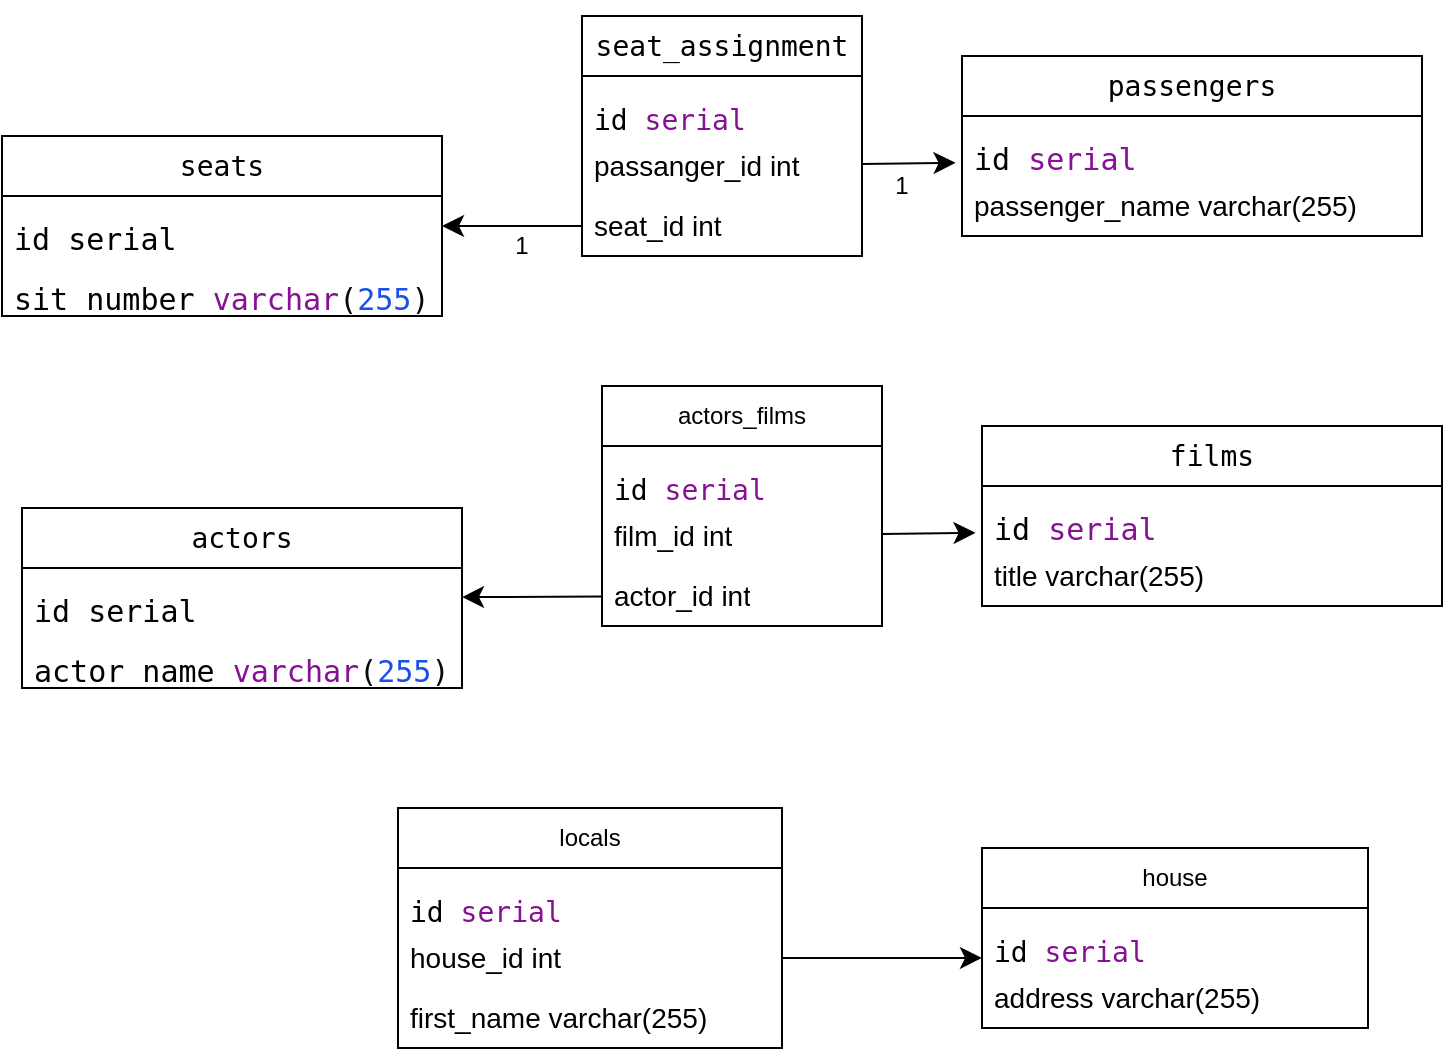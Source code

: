<mxfile version="27.0.4">
  <diagram name="Страница — 1" id="3yHC4iGI08JyDzR_2LPI">
    <mxGraphModel dx="752" dy="481" grid="1" gridSize="10" guides="1" tooltips="1" connect="1" arrows="1" fold="1" page="1" pageScale="1" pageWidth="827" pageHeight="1169" math="0" shadow="0">
      <root>
        <mxCell id="0" />
        <mxCell id="1" parent="0" />
        <mxCell id="maoCyfYHdOh4Vy2g6gIN-1" value="&lt;div style=&quot;background-color: rgb(255, 255, 255); color: rgb(8, 8, 8);&quot;&gt;&lt;pre style=&quot;font-family:&#39;JetBrains Mono&#39;,monospace;font-size:10.5pt;&quot;&gt;&lt;span style=&quot;color: rgb(0, 0, 0);&quot;&gt;passengers&lt;/span&gt;&lt;/pre&gt;&lt;/div&gt;" style="swimlane;fontStyle=0;childLayout=stackLayout;horizontal=1;startSize=30;horizontalStack=0;resizeParent=1;resizeParentMax=0;resizeLast=0;collapsible=1;marginBottom=0;whiteSpace=wrap;html=1;" vertex="1" parent="1">
          <mxGeometry x="530" y="64" width="230" height="90" as="geometry" />
        </mxCell>
        <mxCell id="maoCyfYHdOh4Vy2g6gIN-2" value="&lt;div style=&quot;background-color: rgb(255, 255, 255); color: rgb(8, 8, 8);&quot;&gt;&lt;pre style=&quot;&quot;&gt;&lt;font style=&quot;font-size: 15px; line-height: 100%;&quot;&gt;&lt;span style=&quot;color: rgb(0, 0, 0);&quot;&gt;id &lt;/span&gt;&lt;span style=&quot;color: rgb(135, 16, 148);&quot;&gt;serial&lt;/span&gt;&lt;/font&gt;&lt;/pre&gt;&lt;/div&gt;" style="text;strokeColor=none;fillColor=none;align=left;verticalAlign=middle;spacingLeft=4;spacingRight=4;overflow=hidden;points=[[0,0.5],[1,0.5]];portConstraint=eastwest;rotatable=0;whiteSpace=wrap;html=1;" vertex="1" parent="maoCyfYHdOh4Vy2g6gIN-1">
          <mxGeometry y="30" width="230" height="30" as="geometry" />
        </mxCell>
        <mxCell id="maoCyfYHdOh4Vy2g6gIN-3" value="&lt;font style=&quot;font-size: 14px;&quot;&gt;passenger_name varchar(255)&lt;/font&gt;" style="text;strokeColor=none;fillColor=none;align=left;verticalAlign=middle;spacingLeft=4;spacingRight=4;overflow=hidden;points=[[0,0.5],[1,0.5]];portConstraint=eastwest;rotatable=0;whiteSpace=wrap;html=1;" vertex="1" parent="maoCyfYHdOh4Vy2g6gIN-1">
          <mxGeometry y="60" width="230" height="30" as="geometry" />
        </mxCell>
        <mxCell id="maoCyfYHdOh4Vy2g6gIN-5" value="&lt;div style=&quot;background-color: rgb(255, 255, 255); color: rgb(8, 8, 8);&quot;&gt;&lt;pre style=&quot;font-family:&#39;JetBrains Mono&#39;,monospace;font-size:10.5pt;&quot;&gt;&lt;span style=&quot;color: rgb(0, 0, 0);&quot;&gt;seats&lt;/span&gt;&lt;/pre&gt;&lt;/div&gt;" style="swimlane;fontStyle=0;childLayout=stackLayout;horizontal=1;startSize=30;horizontalStack=0;resizeParent=1;resizeParentMax=0;resizeLast=0;collapsible=1;marginBottom=0;whiteSpace=wrap;html=1;" vertex="1" parent="1">
          <mxGeometry x="50" y="104" width="220" height="90" as="geometry" />
        </mxCell>
        <mxCell id="maoCyfYHdOh4Vy2g6gIN-6" value="&lt;div style=&quot;background-color: rgb(255, 255, 255); color: rgb(8, 8, 8);&quot;&gt;&lt;pre style=&quot;&quot;&gt;&lt;span style=&quot;color: rgb(0, 0, 0);&quot;&gt;&lt;font style=&quot;font-size: 15px; line-height: 100%;&quot;&gt;id serial&lt;/font&gt;&lt;/span&gt;&lt;/pre&gt;&lt;/div&gt;" style="text;strokeColor=none;fillColor=none;align=left;verticalAlign=middle;spacingLeft=4;spacingRight=4;overflow=hidden;points=[[0,0.5],[1,0.5]];portConstraint=eastwest;rotatable=0;whiteSpace=wrap;html=1;" vertex="1" parent="maoCyfYHdOh4Vy2g6gIN-5">
          <mxGeometry y="30" width="220" height="30" as="geometry" />
        </mxCell>
        <mxCell id="maoCyfYHdOh4Vy2g6gIN-7" value="&lt;div style=&quot;background-color: rgb(255, 255, 255); color: rgb(8, 8, 8);&quot;&gt;&lt;pre style=&quot;&quot;&gt;&lt;font style=&quot;font-size: 15px; line-height: 100%;&quot;&gt;&lt;span style=&quot;color: rgb(0, 0, 0);&quot;&gt;sit_number &lt;/span&gt;&lt;span style=&quot;color: rgb(135, 16, 148);&quot;&gt;varchar&lt;/span&gt;(&lt;span style=&quot;color: rgb(23, 80, 235);&quot;&gt;255&lt;/span&gt;)&lt;/font&gt;&lt;/pre&gt;&lt;/div&gt;" style="text;strokeColor=none;fillColor=none;align=left;verticalAlign=middle;spacingLeft=4;spacingRight=4;overflow=hidden;points=[[0,0.5],[1,0.5]];portConstraint=eastwest;rotatable=0;whiteSpace=wrap;html=1;" vertex="1" parent="maoCyfYHdOh4Vy2g6gIN-5">
          <mxGeometry y="60" width="220" height="30" as="geometry" />
        </mxCell>
        <mxCell id="maoCyfYHdOh4Vy2g6gIN-9" value="&lt;div style=&quot;background-color: rgb(255, 255, 255); color: rgb(8, 8, 8);&quot;&gt;&lt;pre style=&quot;font-family:&#39;JetBrains Mono&#39;,monospace;font-size:10.5pt;&quot;&gt;&lt;span style=&quot;color: rgb(0, 0, 0);&quot;&gt;seat_assignment&lt;/span&gt;&lt;/pre&gt;&lt;/div&gt;" style="swimlane;fontStyle=0;childLayout=stackLayout;horizontal=1;startSize=30;horizontalStack=0;resizeParent=1;resizeParentMax=0;resizeLast=0;collapsible=1;marginBottom=0;whiteSpace=wrap;html=1;" vertex="1" parent="1">
          <mxGeometry x="340" y="44" width="140" height="120" as="geometry" />
        </mxCell>
        <mxCell id="maoCyfYHdOh4Vy2g6gIN-10" value="&lt;div style=&quot;background-color: rgb(255, 255, 255); color: rgb(8, 8, 8);&quot;&gt;&lt;pre style=&quot;margin-bottom: 0px; padding-bottom: 0px; line-height: 0%;&quot;&gt;&lt;font style=&quot;font-size: 14px; line-height: 100%;&quot;&gt;&lt;span style=&quot;color: rgb(0, 0, 0);&quot;&gt;id &lt;/span&gt;&lt;span style=&quot;color: rgb(135, 16, 148);&quot;&gt;serial&lt;/span&gt;&lt;/font&gt;&lt;/pre&gt;&lt;/div&gt;" style="text;strokeColor=none;fillColor=none;align=left;verticalAlign=middle;spacingLeft=4;spacingRight=4;overflow=hidden;points=[[0,0.5],[1,0.5]];portConstraint=eastwest;rotatable=0;whiteSpace=wrap;html=1;" vertex="1" parent="maoCyfYHdOh4Vy2g6gIN-9">
          <mxGeometry y="30" width="140" height="30" as="geometry" />
        </mxCell>
        <mxCell id="maoCyfYHdOh4Vy2g6gIN-11" value="&lt;font style=&quot;font-size: 14px;&quot;&gt;passanger_id int&lt;/font&gt;" style="text;strokeColor=none;fillColor=none;align=left;verticalAlign=middle;spacingLeft=4;spacingRight=4;overflow=hidden;points=[[0,0.5],[1,0.5]];portConstraint=eastwest;rotatable=0;whiteSpace=wrap;html=1;" vertex="1" parent="maoCyfYHdOh4Vy2g6gIN-9">
          <mxGeometry y="60" width="140" height="30" as="geometry" />
        </mxCell>
        <mxCell id="maoCyfYHdOh4Vy2g6gIN-12" value="&lt;font style=&quot;font-size: 14px;&quot;&gt;seat_id int&lt;/font&gt;" style="text;strokeColor=none;fillColor=none;align=left;verticalAlign=middle;spacingLeft=4;spacingRight=4;overflow=hidden;points=[[0,0.5],[1,0.5]];portConstraint=eastwest;rotatable=0;whiteSpace=wrap;html=1;" vertex="1" parent="maoCyfYHdOh4Vy2g6gIN-9">
          <mxGeometry y="90" width="140" height="30" as="geometry" />
        </mxCell>
        <mxCell id="maoCyfYHdOh4Vy2g6gIN-17" style="edgeStyle=none;curved=1;rounded=0;orthogonalLoop=1;jettySize=auto;html=1;fontSize=12;startSize=8;endSize=8;" edge="1" parent="1" source="maoCyfYHdOh4Vy2g6gIN-12" target="maoCyfYHdOh4Vy2g6gIN-6">
          <mxGeometry relative="1" as="geometry" />
        </mxCell>
        <mxCell id="maoCyfYHdOh4Vy2g6gIN-18" value="" style="edgeStyle=none;curved=1;rounded=0;orthogonalLoop=1;jettySize=auto;html=1;fontSize=12;startSize=8;endSize=8;entryX=-0.014;entryY=0.78;entryDx=0;entryDy=0;entryPerimeter=0;" edge="1" parent="1" source="maoCyfYHdOh4Vy2g6gIN-11" target="maoCyfYHdOh4Vy2g6gIN-2">
          <mxGeometry relative="1" as="geometry" />
        </mxCell>
        <mxCell id="maoCyfYHdOh4Vy2g6gIN-19" value="1" style="text;html=1;align=center;verticalAlign=middle;whiteSpace=wrap;rounded=0;" vertex="1" parent="1">
          <mxGeometry x="280" y="144" width="60" height="30" as="geometry" />
        </mxCell>
        <mxCell id="maoCyfYHdOh4Vy2g6gIN-20" value="1" style="text;html=1;align=center;verticalAlign=middle;whiteSpace=wrap;rounded=0;" vertex="1" parent="1">
          <mxGeometry x="470" y="114" width="60" height="30" as="geometry" />
        </mxCell>
        <mxCell id="WSIZaRD62iFVtx7SDe12-1" value="&lt;div style=&quot;background-color: rgb(255, 255, 255); color: rgb(8, 8, 8);&quot;&gt;&lt;pre style=&quot;font-family:&#39;JetBrains Mono&#39;,monospace;font-size:10.5pt;&quot;&gt;&lt;span style=&quot;color: rgb(0, 0, 0);&quot;&gt;films&lt;/span&gt;&lt;/pre&gt;&lt;/div&gt;" style="swimlane;fontStyle=0;childLayout=stackLayout;horizontal=1;startSize=30;horizontalStack=0;resizeParent=1;resizeParentMax=0;resizeLast=0;collapsible=1;marginBottom=0;whiteSpace=wrap;html=1;" vertex="1" parent="1">
          <mxGeometry x="540" y="249" width="230" height="90" as="geometry" />
        </mxCell>
        <mxCell id="WSIZaRD62iFVtx7SDe12-2" value="&lt;div style=&quot;background-color: rgb(255, 255, 255); color: rgb(8, 8, 8);&quot;&gt;&lt;pre style=&quot;&quot;&gt;&lt;font style=&quot;font-size: 15px; line-height: 100%;&quot;&gt;&lt;span style=&quot;color: rgb(0, 0, 0);&quot;&gt;id &lt;/span&gt;&lt;span style=&quot;color: rgb(135, 16, 148);&quot;&gt;serial&lt;/span&gt;&lt;/font&gt;&lt;/pre&gt;&lt;/div&gt;" style="text;strokeColor=none;fillColor=none;align=left;verticalAlign=middle;spacingLeft=4;spacingRight=4;overflow=hidden;points=[[0,0.5],[1,0.5]];portConstraint=eastwest;rotatable=0;whiteSpace=wrap;html=1;" vertex="1" parent="WSIZaRD62iFVtx7SDe12-1">
          <mxGeometry y="30" width="230" height="30" as="geometry" />
        </mxCell>
        <mxCell id="WSIZaRD62iFVtx7SDe12-3" value="&lt;font style=&quot;font-size: 14px;&quot;&gt;title varchar(255)&lt;/font&gt;" style="text;strokeColor=none;fillColor=none;align=left;verticalAlign=middle;spacingLeft=4;spacingRight=4;overflow=hidden;points=[[0,0.5],[1,0.5]];portConstraint=eastwest;rotatable=0;whiteSpace=wrap;html=1;" vertex="1" parent="WSIZaRD62iFVtx7SDe12-1">
          <mxGeometry y="60" width="230" height="30" as="geometry" />
        </mxCell>
        <mxCell id="WSIZaRD62iFVtx7SDe12-4" value="&lt;div style=&quot;background-color: rgb(255, 255, 255); color: rgb(8, 8, 8);&quot;&gt;&lt;pre style=&quot;font-family:&#39;JetBrains Mono&#39;,monospace;font-size:10.5pt;&quot;&gt;&lt;span style=&quot;color: rgb(0, 0, 0);&quot;&gt;actors&lt;/span&gt;&lt;/pre&gt;&lt;/div&gt;" style="swimlane;fontStyle=0;childLayout=stackLayout;horizontal=1;startSize=30;horizontalStack=0;resizeParent=1;resizeParentMax=0;resizeLast=0;collapsible=1;marginBottom=0;whiteSpace=wrap;html=1;" vertex="1" parent="1">
          <mxGeometry x="60" y="290" width="220" height="90" as="geometry" />
        </mxCell>
        <mxCell id="WSIZaRD62iFVtx7SDe12-5" value="&lt;div style=&quot;background-color: rgb(255, 255, 255); color: rgb(8, 8, 8);&quot;&gt;&lt;pre style=&quot;&quot;&gt;&lt;span style=&quot;color: rgb(0, 0, 0);&quot;&gt;&lt;font style=&quot;font-size: 15px; line-height: 100%;&quot;&gt;id serial&lt;/font&gt;&lt;/span&gt;&lt;/pre&gt;&lt;/div&gt;" style="text;strokeColor=none;fillColor=none;align=left;verticalAlign=middle;spacingLeft=4;spacingRight=4;overflow=hidden;points=[[0,0.5],[1,0.5]];portConstraint=eastwest;rotatable=0;whiteSpace=wrap;html=1;" vertex="1" parent="WSIZaRD62iFVtx7SDe12-4">
          <mxGeometry y="30" width="220" height="30" as="geometry" />
        </mxCell>
        <mxCell id="WSIZaRD62iFVtx7SDe12-6" value="&lt;div style=&quot;background-color: rgb(255, 255, 255); color: rgb(8, 8, 8);&quot;&gt;&lt;pre style=&quot;&quot;&gt;&lt;font style=&quot;font-size: 15px; line-height: 100%;&quot;&gt;&lt;span style=&quot;color: rgb(0, 0, 0);&quot;&gt;actor_name &lt;/span&gt;&lt;span style=&quot;color: rgb(135, 16, 148);&quot;&gt;varchar&lt;/span&gt;(&lt;span style=&quot;color: rgb(23, 80, 235);&quot;&gt;255&lt;/span&gt;)&lt;/font&gt;&lt;/pre&gt;&lt;/div&gt;" style="text;strokeColor=none;fillColor=none;align=left;verticalAlign=middle;spacingLeft=4;spacingRight=4;overflow=hidden;points=[[0,0.5],[1,0.5]];portConstraint=eastwest;rotatable=0;whiteSpace=wrap;html=1;" vertex="1" parent="WSIZaRD62iFVtx7SDe12-4">
          <mxGeometry y="60" width="220" height="30" as="geometry" />
        </mxCell>
        <mxCell id="WSIZaRD62iFVtx7SDe12-7" value="actors_films" style="swimlane;fontStyle=0;childLayout=stackLayout;horizontal=1;startSize=30;horizontalStack=0;resizeParent=1;resizeParentMax=0;resizeLast=0;collapsible=1;marginBottom=0;whiteSpace=wrap;html=1;" vertex="1" parent="1">
          <mxGeometry x="350" y="229" width="140" height="120" as="geometry" />
        </mxCell>
        <mxCell id="WSIZaRD62iFVtx7SDe12-8" value="&lt;div style=&quot;background-color: rgb(255, 255, 255); color: rgb(8, 8, 8);&quot;&gt;&lt;pre style=&quot;margin-bottom: 0px; padding-bottom: 0px; line-height: 0%;&quot;&gt;&lt;font style=&quot;font-size: 14px; line-height: 100%;&quot;&gt;&lt;span style=&quot;color: rgb(0, 0, 0);&quot;&gt;id &lt;/span&gt;&lt;span style=&quot;color: rgb(135, 16, 148);&quot;&gt;serial&lt;/span&gt;&lt;/font&gt;&lt;/pre&gt;&lt;/div&gt;" style="text;strokeColor=none;fillColor=none;align=left;verticalAlign=middle;spacingLeft=4;spacingRight=4;overflow=hidden;points=[[0,0.5],[1,0.5]];portConstraint=eastwest;rotatable=0;whiteSpace=wrap;html=1;" vertex="1" parent="WSIZaRD62iFVtx7SDe12-7">
          <mxGeometry y="30" width="140" height="30" as="geometry" />
        </mxCell>
        <mxCell id="WSIZaRD62iFVtx7SDe12-9" value="&lt;font style=&quot;font-size: 14px;&quot;&gt;film_id int&lt;/font&gt;" style="text;strokeColor=none;fillColor=none;align=left;verticalAlign=middle;spacingLeft=4;spacingRight=4;overflow=hidden;points=[[0,0.5],[1,0.5]];portConstraint=eastwest;rotatable=0;whiteSpace=wrap;html=1;" vertex="1" parent="WSIZaRD62iFVtx7SDe12-7">
          <mxGeometry y="60" width="140" height="30" as="geometry" />
        </mxCell>
        <mxCell id="WSIZaRD62iFVtx7SDe12-10" value="&lt;font style=&quot;font-size: 14px;&quot;&gt;actor_id int&lt;/font&gt;" style="text;strokeColor=none;fillColor=none;align=left;verticalAlign=middle;spacingLeft=4;spacingRight=4;overflow=hidden;points=[[0,0.5],[1,0.5]];portConstraint=eastwest;rotatable=0;whiteSpace=wrap;html=1;" vertex="1" parent="WSIZaRD62iFVtx7SDe12-7">
          <mxGeometry y="90" width="140" height="30" as="geometry" />
        </mxCell>
        <mxCell id="WSIZaRD62iFVtx7SDe12-11" style="edgeStyle=none;curved=1;rounded=0;orthogonalLoop=1;jettySize=auto;html=1;fontSize=12;startSize=8;endSize=8;" edge="1" parent="1" source="WSIZaRD62iFVtx7SDe12-10" target="WSIZaRD62iFVtx7SDe12-5">
          <mxGeometry relative="1" as="geometry" />
        </mxCell>
        <mxCell id="WSIZaRD62iFVtx7SDe12-12" value="" style="edgeStyle=none;curved=1;rounded=0;orthogonalLoop=1;jettySize=auto;html=1;fontSize=12;startSize=8;endSize=8;entryX=-0.014;entryY=0.78;entryDx=0;entryDy=0;entryPerimeter=0;" edge="1" parent="1" source="WSIZaRD62iFVtx7SDe12-9" target="WSIZaRD62iFVtx7SDe12-2">
          <mxGeometry relative="1" as="geometry" />
        </mxCell>
        <mxCell id="WSIZaRD62iFVtx7SDe12-15" value="locals" style="swimlane;fontStyle=0;childLayout=stackLayout;horizontal=1;startSize=30;horizontalStack=0;resizeParent=1;resizeParentMax=0;resizeLast=0;collapsible=1;marginBottom=0;whiteSpace=wrap;html=1;" vertex="1" parent="1">
          <mxGeometry x="248" y="440" width="192" height="120" as="geometry" />
        </mxCell>
        <mxCell id="WSIZaRD62iFVtx7SDe12-16" value="&lt;div style=&quot;background-color: rgb(255, 255, 255); color: rgb(8, 8, 8);&quot;&gt;&lt;pre style=&quot;margin-bottom: 0px; padding-bottom: 0px; line-height: 0%;&quot;&gt;&lt;font style=&quot;font-size: 14px; line-height: 100%;&quot;&gt;&lt;span style=&quot;color: rgb(0, 0, 0);&quot;&gt;id &lt;/span&gt;&lt;span style=&quot;color: rgb(135, 16, 148);&quot;&gt;serial&lt;/span&gt;&lt;/font&gt;&lt;/pre&gt;&lt;/div&gt;" style="text;strokeColor=none;fillColor=none;align=left;verticalAlign=middle;spacingLeft=4;spacingRight=4;overflow=hidden;points=[[0,0.5],[1,0.5]];portConstraint=eastwest;rotatable=0;whiteSpace=wrap;html=1;" vertex="1" parent="WSIZaRD62iFVtx7SDe12-15">
          <mxGeometry y="30" width="192" height="30" as="geometry" />
        </mxCell>
        <mxCell id="WSIZaRD62iFVtx7SDe12-17" value="&lt;font style=&quot;font-size: 14px;&quot;&gt;house_id int&lt;/font&gt;" style="text;strokeColor=none;fillColor=none;align=left;verticalAlign=middle;spacingLeft=4;spacingRight=4;overflow=hidden;points=[[0,0.5],[1,0.5]];portConstraint=eastwest;rotatable=0;whiteSpace=wrap;html=1;" vertex="1" parent="WSIZaRD62iFVtx7SDe12-15">
          <mxGeometry y="60" width="192" height="30" as="geometry" />
        </mxCell>
        <mxCell id="WSIZaRD62iFVtx7SDe12-18" value="&lt;font style=&quot;font-size: 14px;&quot;&gt;first_name varchar(255)&lt;/font&gt;" style="text;strokeColor=none;fillColor=none;align=left;verticalAlign=middle;spacingLeft=4;spacingRight=4;overflow=hidden;points=[[0,0.5],[1,0.5]];portConstraint=eastwest;rotatable=0;whiteSpace=wrap;html=1;" vertex="1" parent="WSIZaRD62iFVtx7SDe12-15">
          <mxGeometry y="90" width="192" height="30" as="geometry" />
        </mxCell>
        <mxCell id="WSIZaRD62iFVtx7SDe12-19" value="house" style="swimlane;fontStyle=0;childLayout=stackLayout;horizontal=1;startSize=30;horizontalStack=0;resizeParent=1;resizeParentMax=0;resizeLast=0;collapsible=1;marginBottom=0;whiteSpace=wrap;html=1;" vertex="1" parent="1">
          <mxGeometry x="540" y="460" width="193" height="90" as="geometry" />
        </mxCell>
        <mxCell id="WSIZaRD62iFVtx7SDe12-20" value="&lt;div style=&quot;background-color: rgb(255, 255, 255); color: rgb(8, 8, 8);&quot;&gt;&lt;pre style=&quot;margin-bottom: 0px; padding-bottom: 0px; line-height: 0%;&quot;&gt;&lt;font style=&quot;font-size: 14px; line-height: 100%;&quot;&gt;&lt;span style=&quot;color: rgb(0, 0, 0);&quot;&gt;id &lt;/span&gt;&lt;span style=&quot;color: rgb(135, 16, 148);&quot;&gt;serial&lt;/span&gt;&lt;/font&gt;&lt;/pre&gt;&lt;/div&gt;" style="text;strokeColor=none;fillColor=none;align=left;verticalAlign=middle;spacingLeft=4;spacingRight=4;overflow=hidden;points=[[0,0.5],[1,0.5]];portConstraint=eastwest;rotatable=0;whiteSpace=wrap;html=1;" vertex="1" parent="WSIZaRD62iFVtx7SDe12-19">
          <mxGeometry y="30" width="193" height="30" as="geometry" />
        </mxCell>
        <mxCell id="WSIZaRD62iFVtx7SDe12-21" value="&lt;font style=&quot;font-size: 14px;&quot;&gt;address varchar(255)&lt;/font&gt;" style="text;strokeColor=none;fillColor=none;align=left;verticalAlign=middle;spacingLeft=4;spacingRight=4;overflow=hidden;points=[[0,0.5],[1,0.5]];portConstraint=eastwest;rotatable=0;whiteSpace=wrap;html=1;" vertex="1" parent="WSIZaRD62iFVtx7SDe12-19">
          <mxGeometry y="60" width="193" height="30" as="geometry" />
        </mxCell>
        <mxCell id="WSIZaRD62iFVtx7SDe12-23" value="" style="edgeStyle=none;curved=1;rounded=0;orthogonalLoop=1;jettySize=auto;html=1;fontSize=12;startSize=8;endSize=8;entryX=0;entryY=0.833;entryDx=0;entryDy=0;entryPerimeter=0;" edge="1" parent="1" source="WSIZaRD62iFVtx7SDe12-17" target="WSIZaRD62iFVtx7SDe12-20">
          <mxGeometry relative="1" as="geometry" />
        </mxCell>
      </root>
    </mxGraphModel>
  </diagram>
</mxfile>

